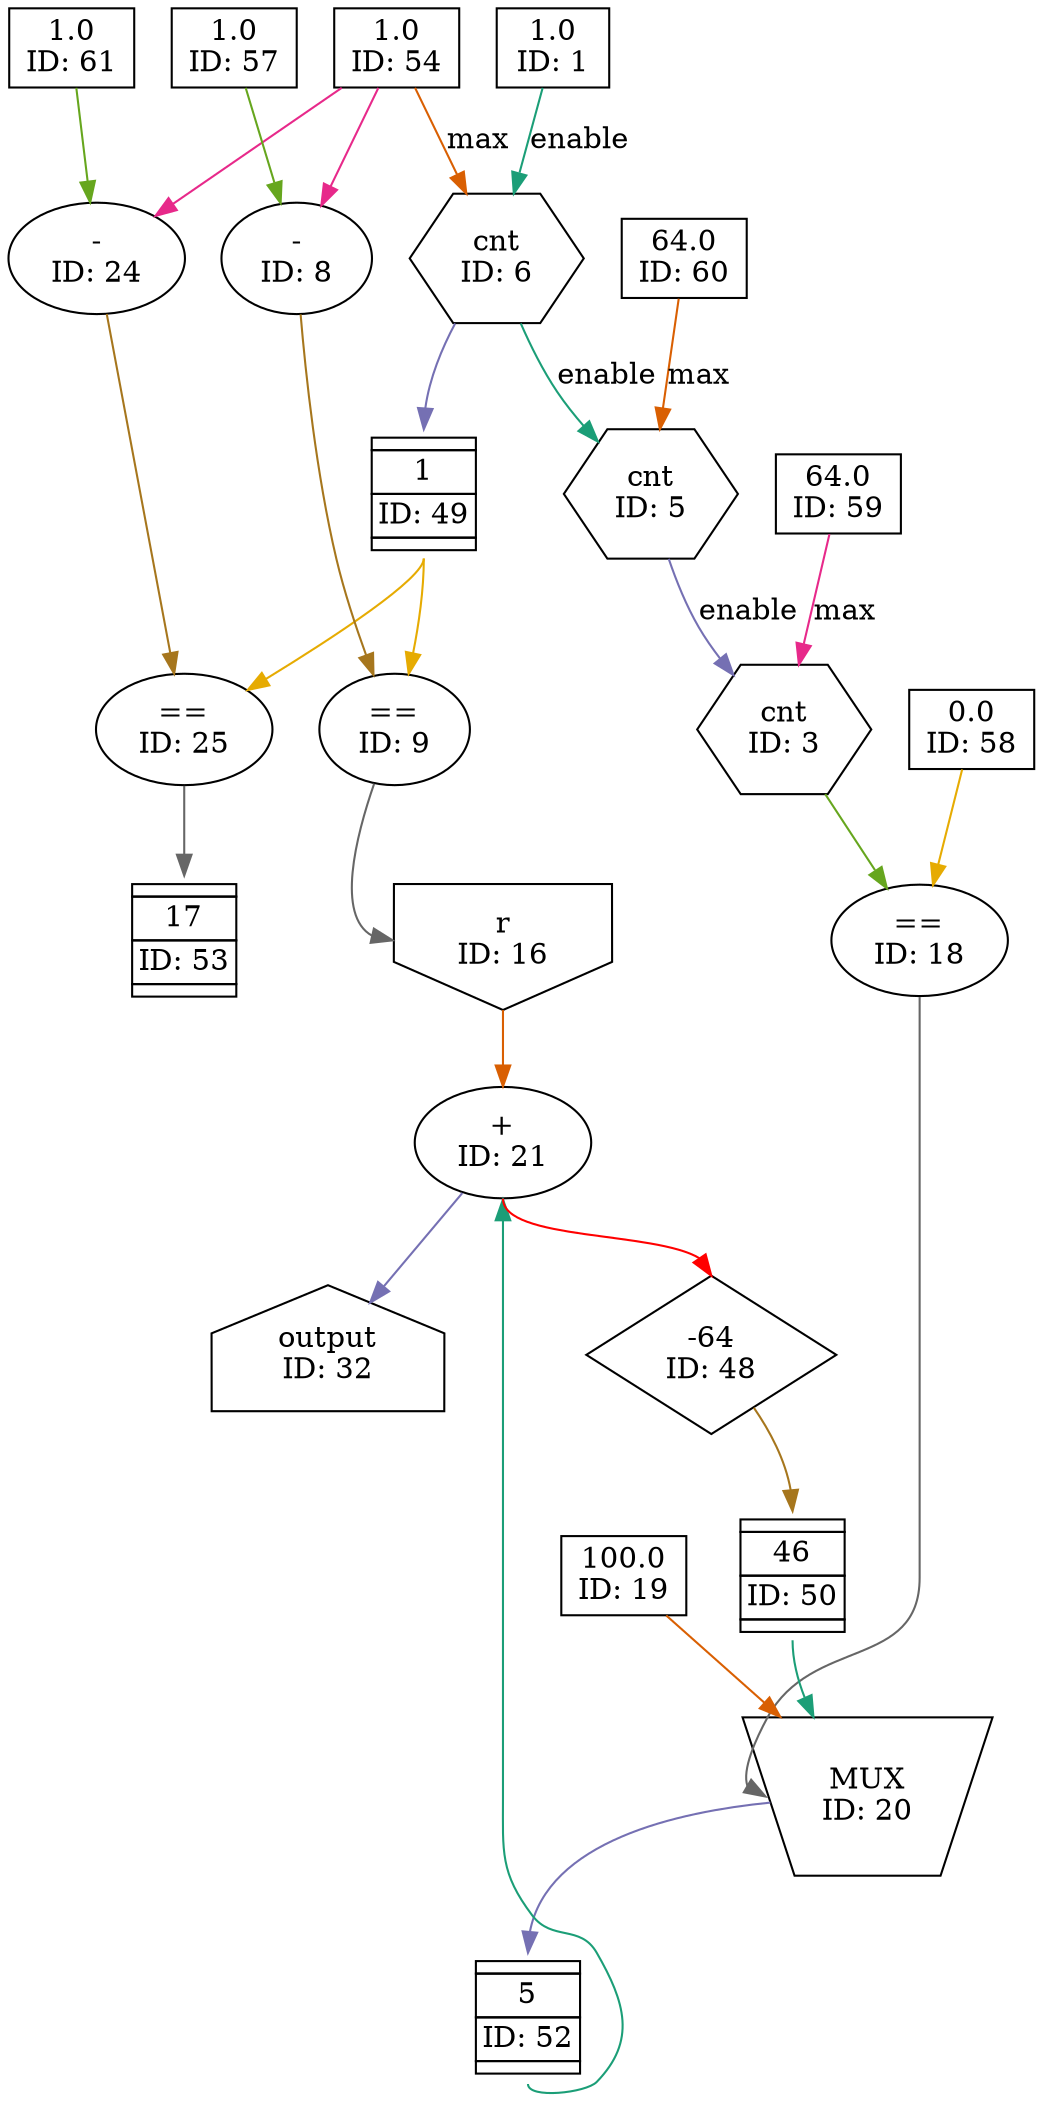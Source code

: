 digraph NebStreamKernel_final{
	NodeConstantRawBits1 [shape=box, label="1.0\nID: 1"];
	NodeConstantRawBits54 [shape=box, label="1.0\nID: 54"];
	NodeCounterV16 [shape=hexagon, label="cnt\nID: 6"];
	NodeFIFO49 [shape=plaintext, label=<<TABLE BORDER="0" CELLSPACING="0" CELLBORDER="1"> <TR><TD></TD></TR><TR><TD>1</TD></TR><TR><TD>ID: 49</TD></TR> <TR><TD></TD></TR> </TABLE>>];
	NodeConstantRawBits61 [shape=box, label="1.0\nID: 61"];
	NodeSub24 [label="-\nID: 24"];
	NodeEq25 [label="==\nID: 25"];
	NodeFIFO53 [shape=plaintext, label=<<TABLE BORDER="0" CELLSPACING="0" CELLBORDER="1"> <TR><TD></TD></TR><TR><TD>17</TD></TR><TR><TD>ID: 53</TD></TR> <TR><TD></TD></TR> </TABLE>>];
	NodeConstantRawBits60 [shape=box, label="64.0\nID: 60"];
	NodeCounterV15 [shape=hexagon, label="cnt\nID: 5"];
	NodeConstantRawBits59 [shape=box, label="64.0\nID: 59"];
	NodeCounterV13 [shape=hexagon, label="cnt\nID: 3"];
	NodeConstantRawBits58 [shape=box, label="0.0\nID: 58"];
	NodeEq18 [label="==\nID: 18"];
	NodeStreamOffset48 [shape=diamond, label="-64\nID: 48"];
	NodeFIFO50 [shape=plaintext, label=<<TABLE BORDER="0" CELLSPACING="0" CELLBORDER="1"> <TR><TD></TD></TR><TR><TD>46</TD></TR><TR><TD>ID: 50</TD></TR> <TR><TD></TD></TR> </TABLE>>];
	NodeConstantRawBits19 [shape=box, label="100.0\nID: 19"];
	NodeMux20 [shape=invtrapezium, label="MUX\nID: 20", height=0.5];
	NodeFIFO52 [shape=plaintext, label=<<TABLE BORDER="0" CELLSPACING="0" CELLBORDER="1"> <TR><TD></TD></TR><TR><TD>5</TD></TR><TR><TD>ID: 52</TD></TR> <TR><TD></TD></TR> </TABLE>>];
	NodeConstantRawBits57 [shape=box, label="1.0\nID: 57"];
	NodeSub8 [label="-\nID: 8"];
	NodeEq9 [label="==\nID: 9"];
	NodeInput16 [shape=invhouse, label="r\nID: 16"];
	NodeAdd21 [label="+\nID: 21"];
	NodeOutput32 [shape=house, label="output\nID: 32"];
	NodeConstantRawBits1 -> NodeCounterV16[label="enable" color="/dark28/1" photon_data="EDGE,SrcNode:1,SrcNodePort:value"];
	NodeConstantRawBits54 -> NodeCounterV16[label="max" color="/dark28/2" photon_data="EDGE,SrcNode:54,SrcNodePort:value"];
	NodeCounterV16 -> NodeFIFO49[headport="n" color="/dark28/3" photon_data="EDGE,SrcNode:6,SrcNodePort:count"];
	NodeConstantRawBits54 -> NodeSub24[color="/dark28/4" photon_data="EDGE,SrcNode:54,SrcNodePort:value"];
	NodeConstantRawBits61 -> NodeSub24[color="/dark28/5" photon_data="EDGE,SrcNode:61,SrcNodePort:value"];
	NodeFIFO49 -> NodeEq25[tailport="s" color="/dark28/6" photon_data="EDGE,SrcNode:49,SrcNodePort:output"];
	NodeSub24 -> NodeEq25[color="/dark28/7" photon_data="EDGE,SrcNode:24,SrcNodePort:result"];
	NodeEq25 -> NodeFIFO53[color="/dark28/8" ];
	NodeCounterV16 -> NodeCounterV15[label="enable" color="/dark28/1" photon_data="EDGE,SrcNode:6,SrcNodePort:wrap"];
	NodeConstantRawBits60 -> NodeCounterV15[label="max" color="/dark28/2" photon_data="EDGE,SrcNode:60,SrcNodePort:value"];
	NodeCounterV15 -> NodeCounterV13[label="enable" color="/dark28/3" photon_data="EDGE,SrcNode:5,SrcNodePort:wrap"];
	NodeConstantRawBits59 -> NodeCounterV13[label="max" color="/dark28/4" photon_data="EDGE,SrcNode:59,SrcNodePort:value"];
	NodeCounterV13 -> NodeEq18[color="/dark28/5" photon_data="EDGE,SrcNode:3,SrcNodePort:count"];
	NodeConstantRawBits58 -> NodeEq18[color="/dark28/6" photon_data="EDGE,SrcNode:58,SrcNodePort:value"];
	NodeAdd21 -> NodeStreamOffset48[headport="n", tailport="s", color=red photon_data="EDGE,SrcNode:21,SrcNodePort:result"];
	NodeStreamOffset48 -> NodeFIFO50[headport="n" color="/dark28/7" photon_data="EDGE,SrcNode:48,SrcNodePort:output"];
	NodeEq18 -> NodeMux20[headport="w" color="/dark28/8" photon_data="EDGE,SrcNode:18,SrcNodePort:result"];
	NodeFIFO50 -> NodeMux20[tailport="s" color="/dark28/1" photon_data="EDGE,SrcNode:50,SrcNodePort:output"];
	NodeConstantRawBits19 -> NodeMux20[color="/dark28/2" photon_data="EDGE,SrcNode:19,SrcNodePort:value"];
	NodeMux20 -> NodeFIFO52[headport="n" color="/dark28/3" photon_data="EDGE,SrcNode:20,SrcNodePort:result"];
	NodeConstantRawBits54 -> NodeSub8[color="/dark28/4" photon_data="EDGE,SrcNode:54,SrcNodePort:value"];
	NodeConstantRawBits57 -> NodeSub8[color="/dark28/5" photon_data="EDGE,SrcNode:57,SrcNodePort:value"];
	NodeFIFO49 -> NodeEq9[tailport="s" color="/dark28/6" photon_data="EDGE,SrcNode:49,SrcNodePort:output"];
	NodeSub8 -> NodeEq9[color="/dark28/7" photon_data="EDGE,SrcNode:8,SrcNodePort:result"];
	NodeEq9 -> NodeInput16[headport="w" color="/dark28/8" ];
	NodeFIFO52 -> NodeAdd21[tailport="s" color="/dark28/1" photon_data="EDGE,SrcNode:52,SrcNodePort:output"];
	NodeInput16 -> NodeAdd21[color="/dark28/2" photon_data="EDGE,SrcNode:16,SrcNodePort:data"];
	NodeAdd21 -> NodeOutput32[color="/dark28/3" photon_data="EDGE,SrcNode:21,SrcNodePort:result"];
}
